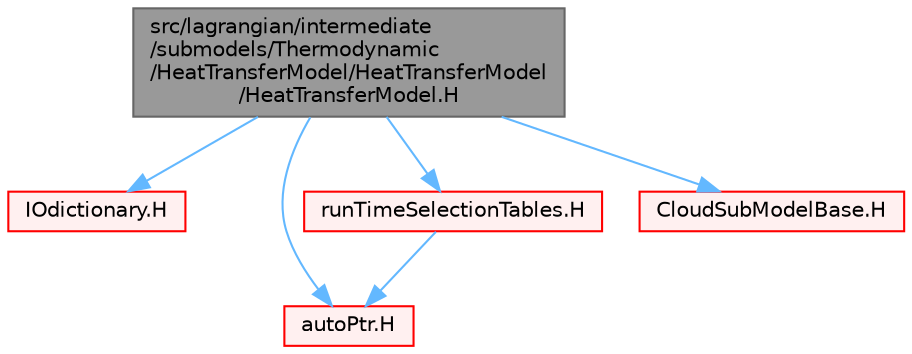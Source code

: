 digraph "src/lagrangian/intermediate/submodels/Thermodynamic/HeatTransferModel/HeatTransferModel/HeatTransferModel.H"
{
 // LATEX_PDF_SIZE
  bgcolor="transparent";
  edge [fontname=Helvetica,fontsize=10,labelfontname=Helvetica,labelfontsize=10];
  node [fontname=Helvetica,fontsize=10,shape=box,height=0.2,width=0.4];
  Node1 [id="Node000001",label="src/lagrangian/intermediate\l/submodels/Thermodynamic\l/HeatTransferModel/HeatTransferModel\l/HeatTransferModel.H",height=0.2,width=0.4,color="gray40", fillcolor="grey60", style="filled", fontcolor="black",tooltip=" "];
  Node1 -> Node2 [id="edge1_Node000001_Node000002",color="steelblue1",style="solid",tooltip=" "];
  Node2 [id="Node000002",label="IOdictionary.H",height=0.2,width=0.4,color="red", fillcolor="#FFF0F0", style="filled",URL="$IOdictionary_8H.html",tooltip=" "];
  Node1 -> Node79 [id="edge2_Node000001_Node000079",color="steelblue1",style="solid",tooltip=" "];
  Node79 [id="Node000079",label="autoPtr.H",height=0.2,width=0.4,color="red", fillcolor="#FFF0F0", style="filled",URL="$autoPtr_8H.html",tooltip=" "];
  Node1 -> Node93 [id="edge3_Node000001_Node000093",color="steelblue1",style="solid",tooltip=" "];
  Node93 [id="Node000093",label="runTimeSelectionTables.H",height=0.2,width=0.4,color="red", fillcolor="#FFF0F0", style="filled",URL="$runTimeSelectionTables_8H.html",tooltip="Macros to ease declaration of run-time selection tables."];
  Node93 -> Node79 [id="edge4_Node000093_Node000079",color="steelblue1",style="solid",tooltip=" "];
  Node1 -> Node146 [id="edge5_Node000001_Node000146",color="steelblue1",style="solid",tooltip=" "];
  Node146 [id="Node000146",label="CloudSubModelBase.H",height=0.2,width=0.4,color="red", fillcolor="#FFF0F0", style="filled",URL="$CloudSubModelBase_8H.html",tooltip=" "];
}
